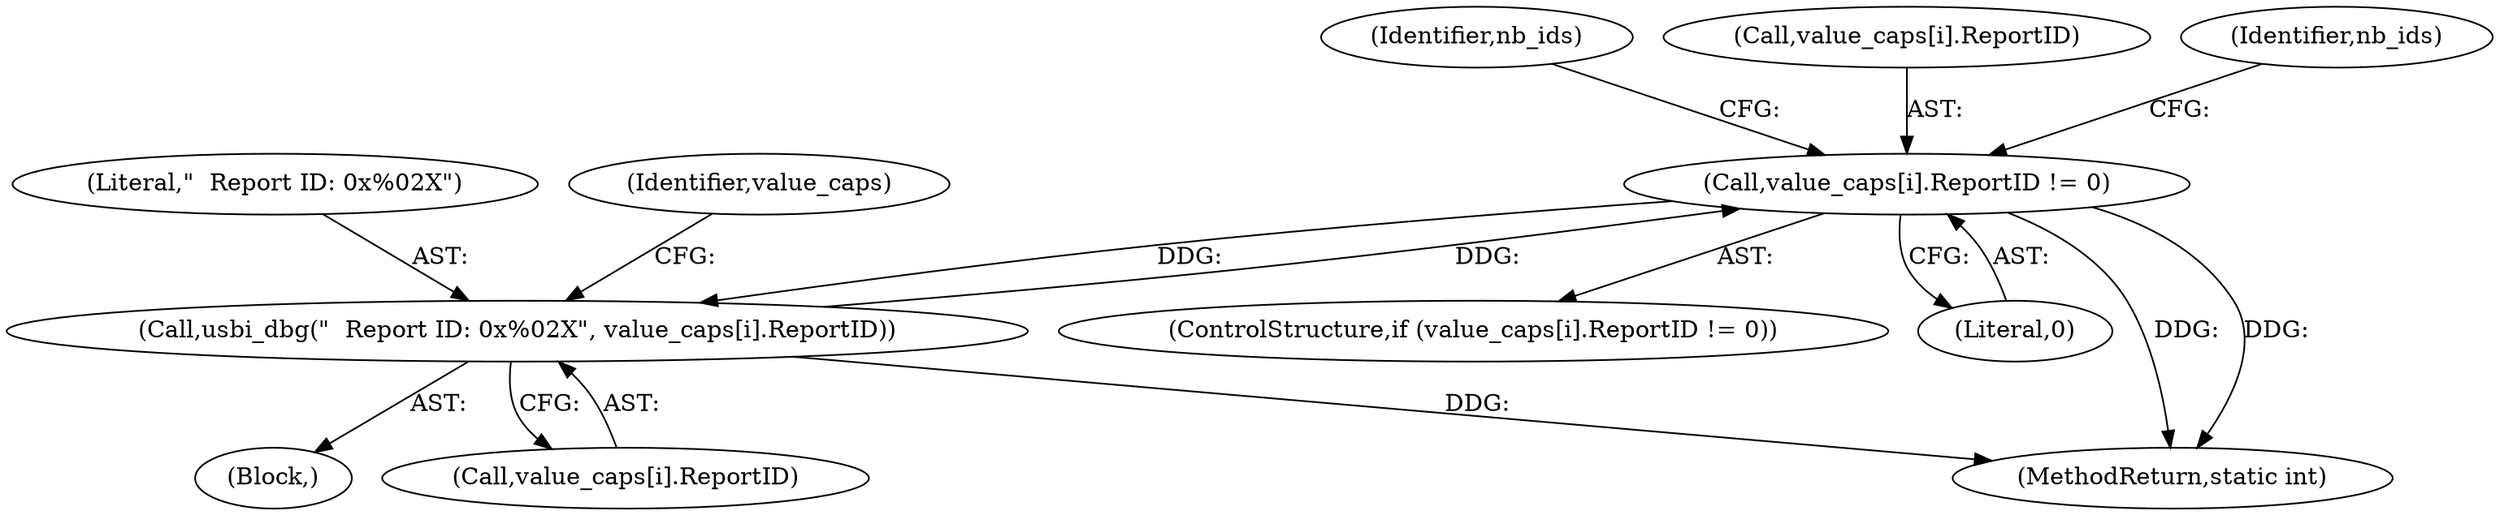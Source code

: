 digraph "1_Chrome_ac149a8d4371c0e01e0934fdd57b09e86f96b5b9_20@pointer" {
"1000483" [label="(Call,value_caps[i].ReportID != 0)"];
"1000475" [label="(Call,usbi_dbg(\"  Report ID: 0x%02X\", value_caps[i].ReportID))"];
"1000483" [label="(Call,value_caps[i].ReportID != 0)"];
"1000475" [label="(Call,usbi_dbg(\"  Report ID: 0x%02X\", value_caps[i].ReportID))"];
"1000482" [label="(ControlStructure,if (value_caps[i].ReportID != 0))"];
"1000474" [label="(Block,)"];
"1000477" [label="(Call,value_caps[i].ReportID)"];
"1000489" [label="(Literal,0)"];
"1000493" [label="(Identifier,nb_ids)"];
"1000484" [label="(Call,value_caps[i].ReportID)"];
"1000476" [label="(Literal,\"  Report ID: 0x%02X\")"];
"1000486" [label="(Identifier,value_caps)"];
"1000483" [label="(Call,value_caps[i].ReportID != 0)"];
"1000499" [label="(Identifier,nb_ids)"];
"1000737" [label="(MethodReturn,static int)"];
"1000483" -> "1000482"  [label="AST: "];
"1000483" -> "1000489"  [label="CFG: "];
"1000484" -> "1000483"  [label="AST: "];
"1000489" -> "1000483"  [label="AST: "];
"1000493" -> "1000483"  [label="CFG: "];
"1000499" -> "1000483"  [label="CFG: "];
"1000483" -> "1000737"  [label="DDG: "];
"1000483" -> "1000737"  [label="DDG: "];
"1000483" -> "1000475"  [label="DDG: "];
"1000475" -> "1000483"  [label="DDG: "];
"1000475" -> "1000474"  [label="AST: "];
"1000475" -> "1000477"  [label="CFG: "];
"1000476" -> "1000475"  [label="AST: "];
"1000477" -> "1000475"  [label="AST: "];
"1000486" -> "1000475"  [label="CFG: "];
"1000475" -> "1000737"  [label="DDG: "];
}
